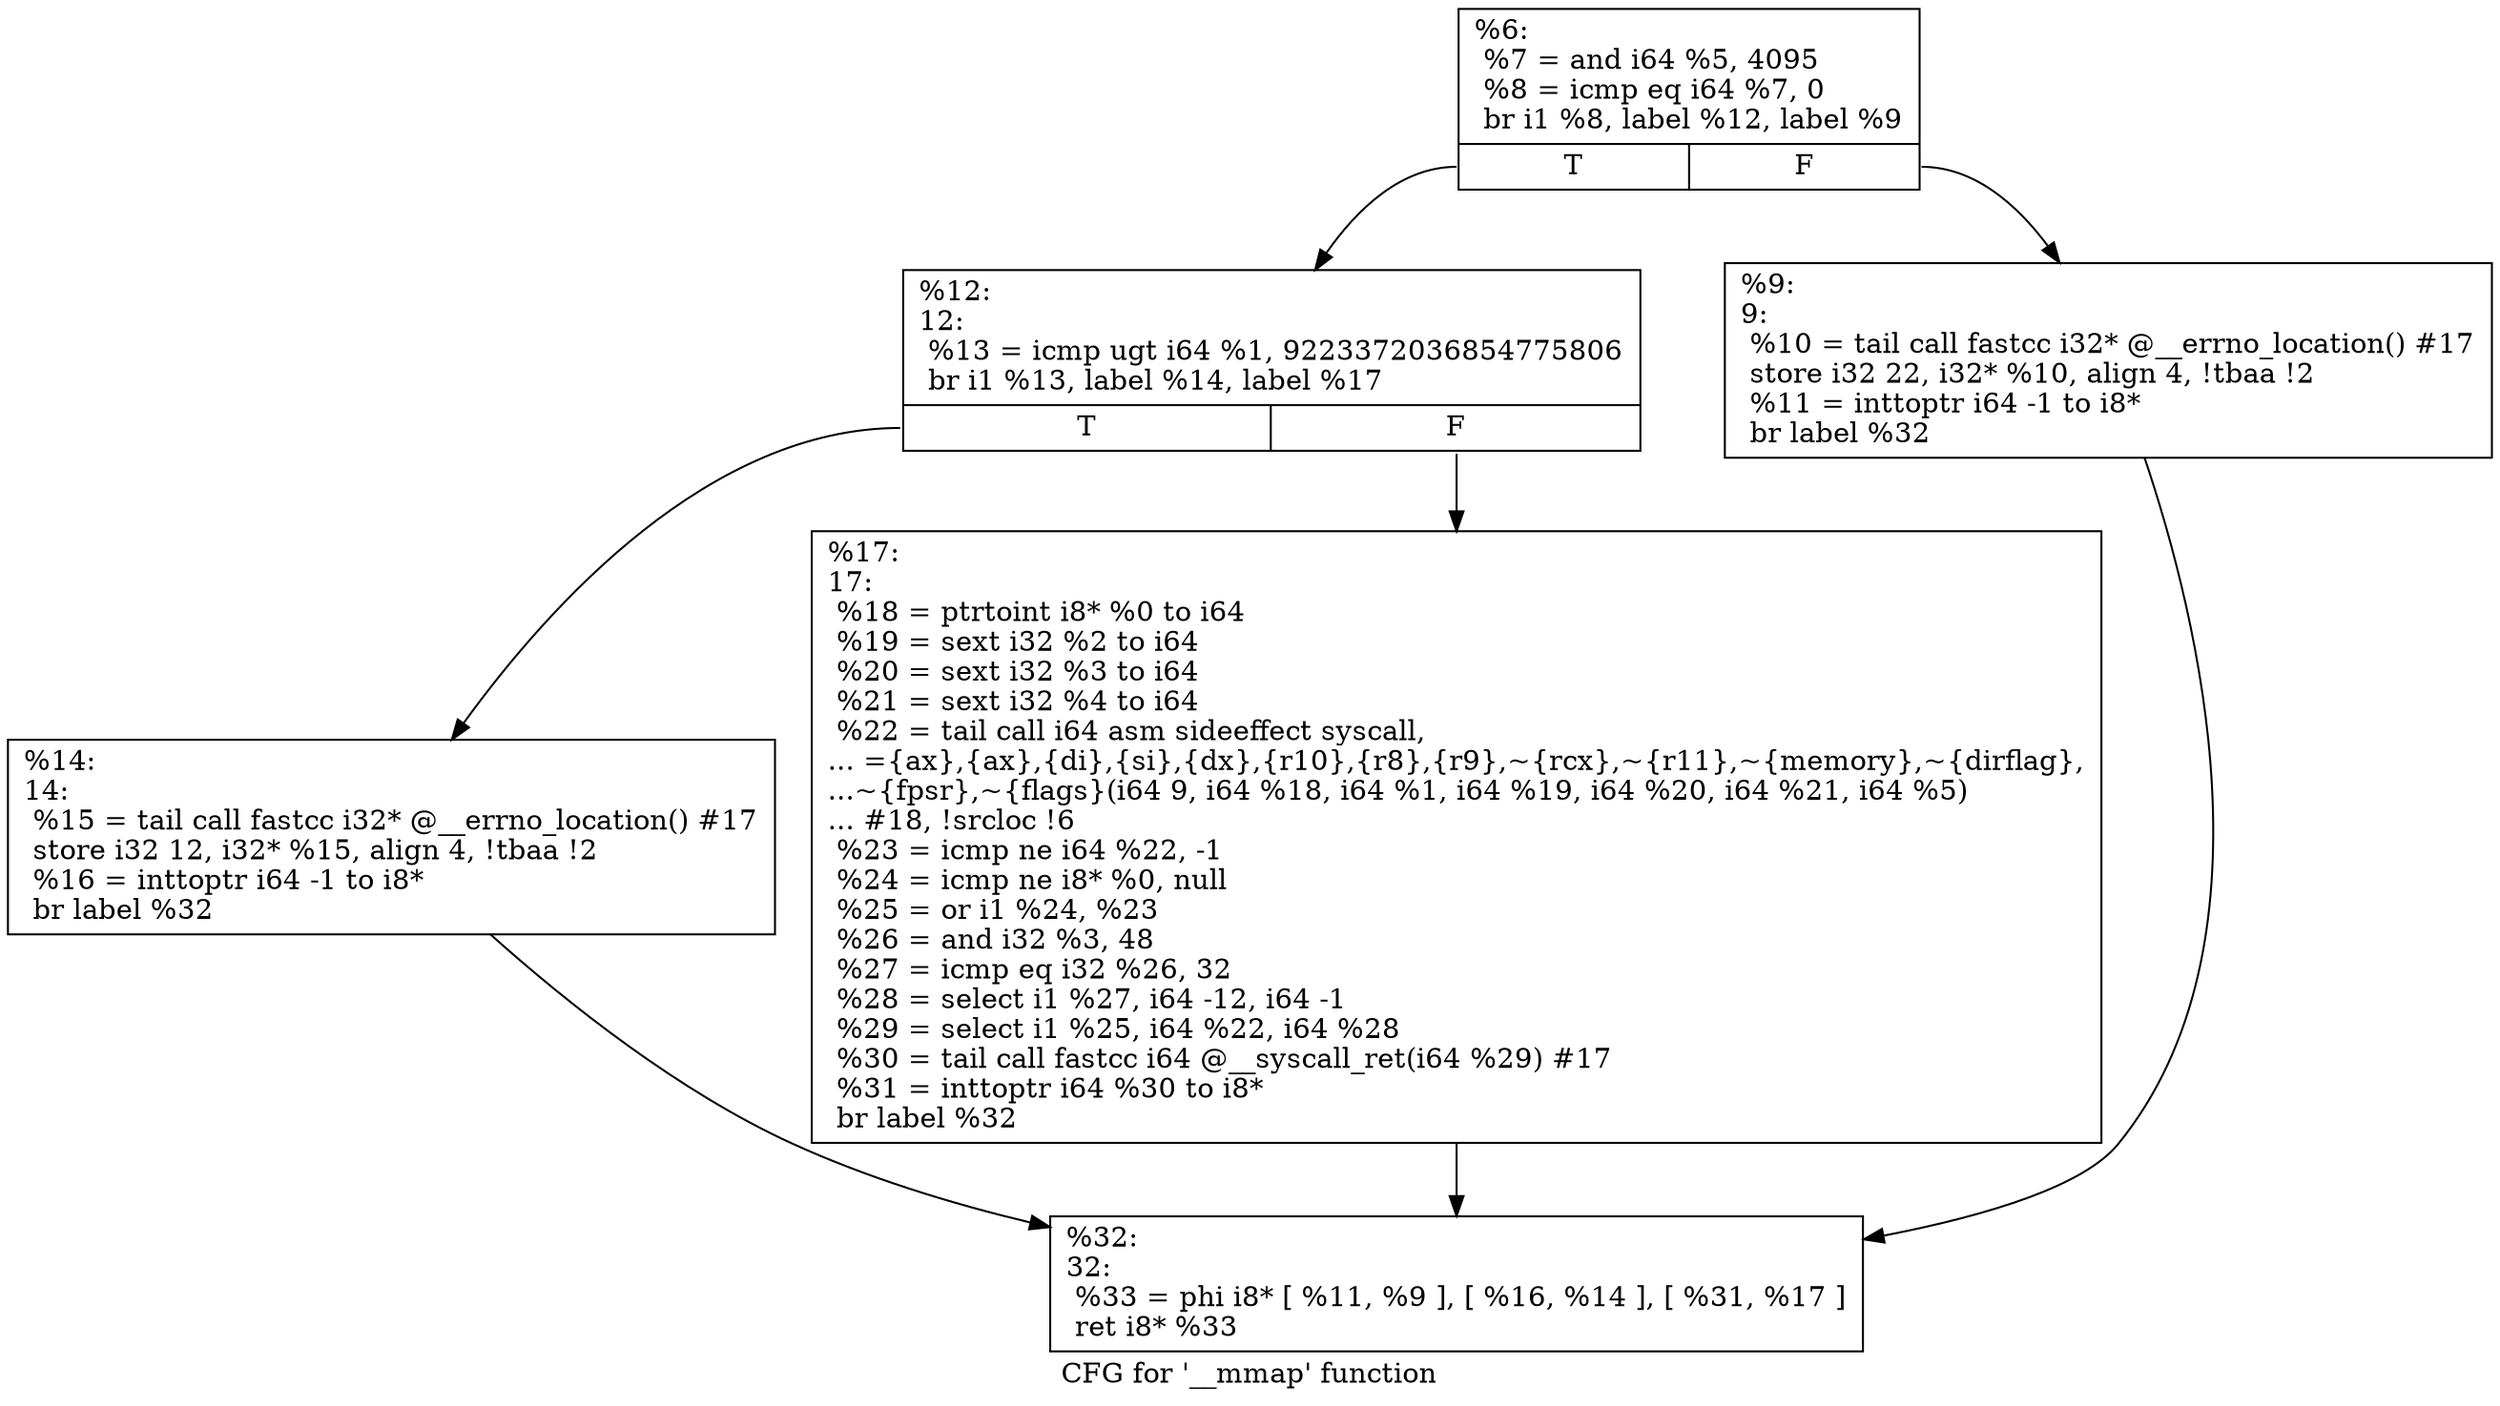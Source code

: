 digraph "CFG for '__mmap' function" {
	label="CFG for '__mmap' function";

	Node0x111f460 [shape=record,label="{%6:\l  %7 = and i64 %5, 4095\l  %8 = icmp eq i64 %7, 0\l  br i1 %8, label %12, label %9\l|{<s0>T|<s1>F}}"];
	Node0x111f460:s0 -> Node0x111f990;
	Node0x111f460:s1 -> Node0x111f4e0;
	Node0x111f4e0 [shape=record,label="{%9:\l9:                                                \l  %10 = tail call fastcc i32* @__errno_location() #17\l  store i32 22, i32* %10, align 4, !tbaa !2\l  %11 = inttoptr i64 -1 to i8*\l  br label %32\l}"];
	Node0x111f4e0 -> Node0x111fa80;
	Node0x111f990 [shape=record,label="{%12:\l12:                                               \l  %13 = icmp ugt i64 %1, 9223372036854775806\l  br i1 %13, label %14, label %17\l|{<s0>T|<s1>F}}"];
	Node0x111f990:s0 -> Node0x111f9e0;
	Node0x111f990:s1 -> Node0x111fa30;
	Node0x111f9e0 [shape=record,label="{%14:\l14:                                               \l  %15 = tail call fastcc i32* @__errno_location() #17\l  store i32 12, i32* %15, align 4, !tbaa !2\l  %16 = inttoptr i64 -1 to i8*\l  br label %32\l}"];
	Node0x111f9e0 -> Node0x111fa80;
	Node0x111fa30 [shape=record,label="{%17:\l17:                                               \l  %18 = ptrtoint i8* %0 to i64\l  %19 = sext i32 %2 to i64\l  %20 = sext i32 %3 to i64\l  %21 = sext i32 %4 to i64\l  %22 = tail call i64 asm sideeffect syscall,\l... =\{ax\},\{ax\},\{di\},\{si\},\{dx\},\{r10\},\{r8\},\{r9\},~\{rcx\},~\{r11\},~\{memory\},~\{dirflag\},\l...~\{fpsr\},~\{flags\}(i64 9, i64 %18, i64 %1, i64 %19, i64 %20, i64 %21, i64 %5)\l... #18, !srcloc !6\l  %23 = icmp ne i64 %22, -1\l  %24 = icmp ne i8* %0, null\l  %25 = or i1 %24, %23\l  %26 = and i32 %3, 48\l  %27 = icmp eq i32 %26, 32\l  %28 = select i1 %27, i64 -12, i64 -1\l  %29 = select i1 %25, i64 %22, i64 %28\l  %30 = tail call fastcc i64 @__syscall_ret(i64 %29) #17\l  %31 = inttoptr i64 %30 to i8*\l  br label %32\l}"];
	Node0x111fa30 -> Node0x111fa80;
	Node0x111fa80 [shape=record,label="{%32:\l32:                                               \l  %33 = phi i8* [ %11, %9 ], [ %16, %14 ], [ %31, %17 ]\l  ret i8* %33\l}"];
}
